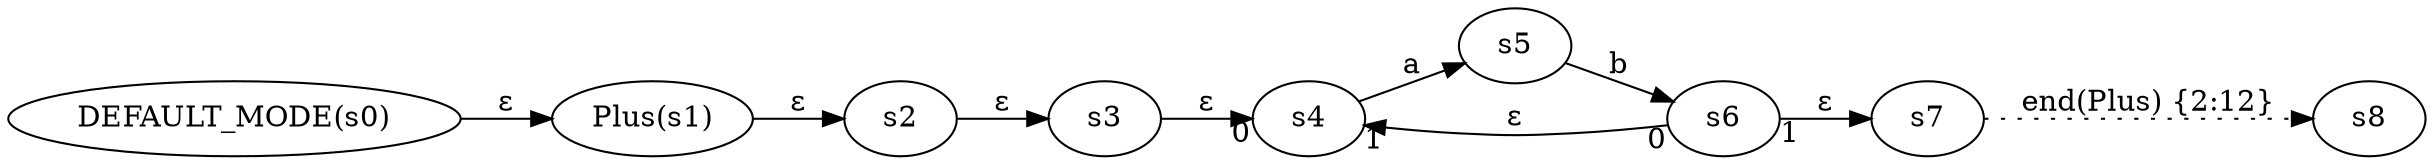 digraph ATN {
  rankdir=LR;

  "DEFAULT_MODE(s0)" -> "Plus(s1)" [label=ε]
  "Plus(s1)" -> s2 [label=ε]
  s2 -> s3 [label=ε]
  s3 -> s4 [label=ε, headlabel=0]
  s4 -> s5 [label=a]
  s5 -> s6 [label=b]
  s6 -> s4 [label=ε, taillabel=0, headlabel=1]
  s6 -> s7 [label=ε, taillabel=1]
  s7 -> s8 [label="end(Plus) {2:12}", style=dotted]
}